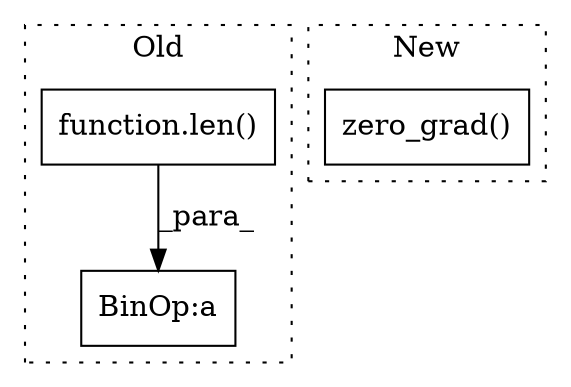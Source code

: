 digraph G {
subgraph cluster0 {
1 [label="function.len()" a="75" s="12287,12302" l="4,1" shape="box"];
3 [label="BinOp:a" a="82" s="12315" l="3" shape="box"];
label = "Old";
style="dotted";
}
subgraph cluster1 {
2 [label="zero_grad()" a="75" s="12100" l="26" shape="box"];
label = "New";
style="dotted";
}
1 -> 3 [label="_para_"];
}